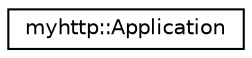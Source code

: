 digraph "Graphical Class Hierarchy"
{
 // LATEX_PDF_SIZE
  edge [fontname="Helvetica",fontsize="10",labelfontname="Helvetica",labelfontsize="10"];
  node [fontname="Helvetica",fontsize="10",shape=record];
  rankdir="LR";
  Node0 [label="myhttp::Application",height=0.2,width=0.4,color="black", fillcolor="white", style="filled",URL="$classmyhttp_1_1Application.html",tooltip="保存应用启动参数，根据参数启动服务"];
}
